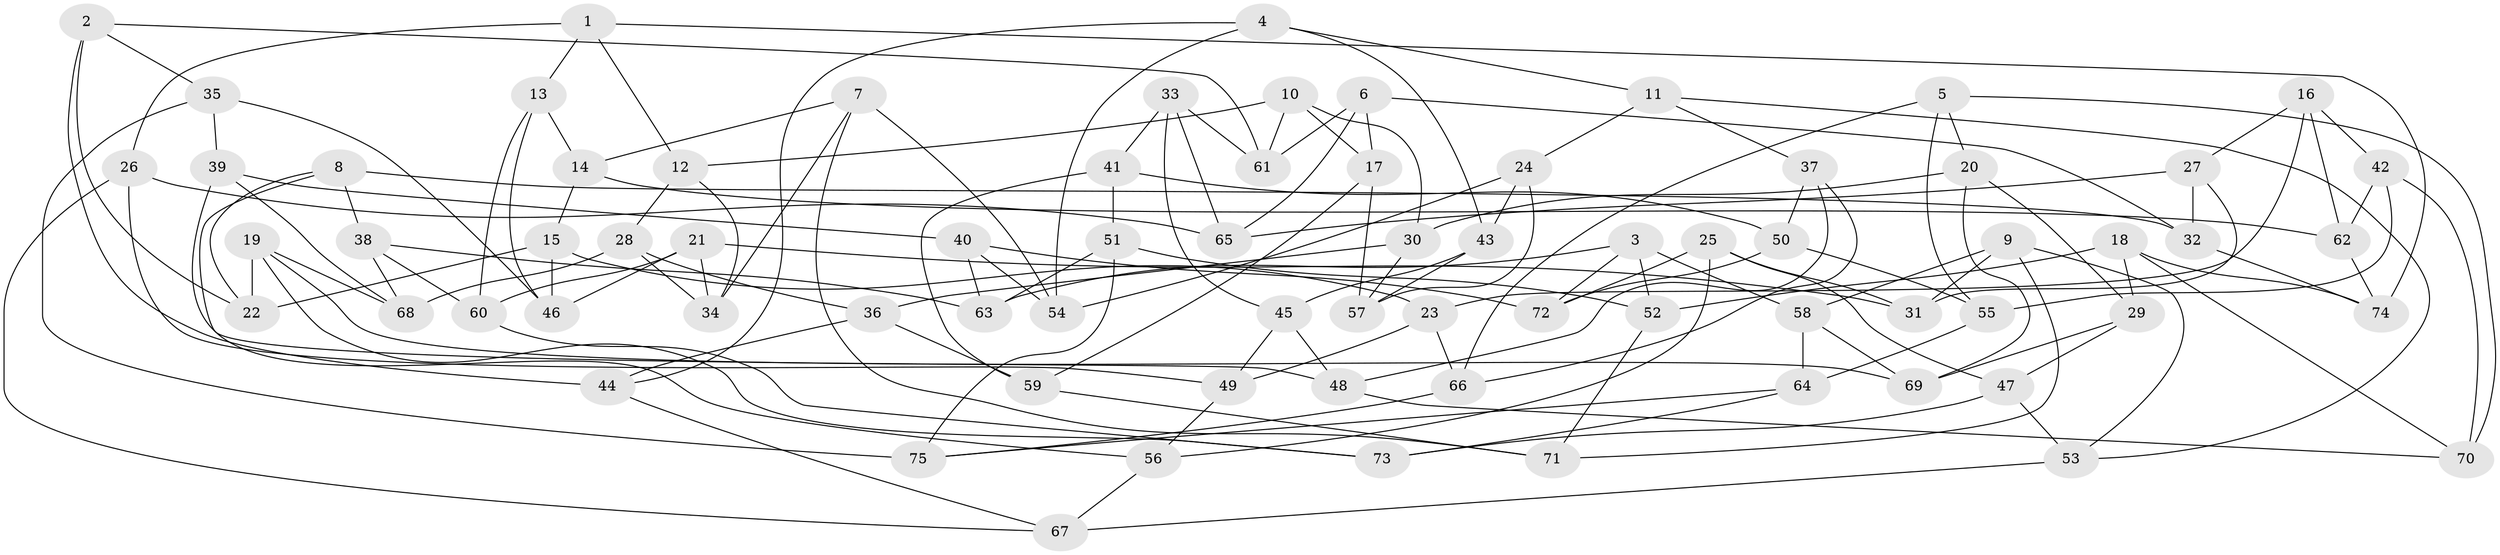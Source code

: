 // coarse degree distribution, {6: 0.2972972972972973, 8: 0.05405405405405406, 4: 0.40540540540540543, 7: 0.05405405405405406, 3: 0.05405405405405406, 5: 0.02702702702702703, 14: 0.02702702702702703, 11: 0.02702702702702703, 12: 0.02702702702702703, 10: 0.02702702702702703}
// Generated by graph-tools (version 1.1) at 2025/20/03/04/25 18:20:47]
// undirected, 75 vertices, 150 edges
graph export_dot {
graph [start="1"]
  node [color=gray90,style=filled];
  1;
  2;
  3;
  4;
  5;
  6;
  7;
  8;
  9;
  10;
  11;
  12;
  13;
  14;
  15;
  16;
  17;
  18;
  19;
  20;
  21;
  22;
  23;
  24;
  25;
  26;
  27;
  28;
  29;
  30;
  31;
  32;
  33;
  34;
  35;
  36;
  37;
  38;
  39;
  40;
  41;
  42;
  43;
  44;
  45;
  46;
  47;
  48;
  49;
  50;
  51;
  52;
  53;
  54;
  55;
  56;
  57;
  58;
  59;
  60;
  61;
  62;
  63;
  64;
  65;
  66;
  67;
  68;
  69;
  70;
  71;
  72;
  73;
  74;
  75;
  1 -- 74;
  1 -- 13;
  1 -- 26;
  1 -- 12;
  2 -- 22;
  2 -- 61;
  2 -- 44;
  2 -- 35;
  3 -- 58;
  3 -- 52;
  3 -- 63;
  3 -- 72;
  4 -- 43;
  4 -- 11;
  4 -- 54;
  4 -- 44;
  5 -- 55;
  5 -- 66;
  5 -- 20;
  5 -- 70;
  6 -- 61;
  6 -- 17;
  6 -- 65;
  6 -- 32;
  7 -- 54;
  7 -- 14;
  7 -- 71;
  7 -- 34;
  8 -- 22;
  8 -- 38;
  8 -- 32;
  8 -- 56;
  9 -- 71;
  9 -- 53;
  9 -- 31;
  9 -- 58;
  10 -- 17;
  10 -- 30;
  10 -- 61;
  10 -- 12;
  11 -- 37;
  11 -- 24;
  11 -- 53;
  12 -- 34;
  12 -- 28;
  13 -- 14;
  13 -- 46;
  13 -- 60;
  14 -- 62;
  14 -- 15;
  15 -- 22;
  15 -- 46;
  15 -- 23;
  16 -- 62;
  16 -- 23;
  16 -- 27;
  16 -- 42;
  17 -- 57;
  17 -- 59;
  18 -- 74;
  18 -- 29;
  18 -- 70;
  18 -- 52;
  19 -- 73;
  19 -- 22;
  19 -- 69;
  19 -- 68;
  20 -- 30;
  20 -- 69;
  20 -- 29;
  21 -- 46;
  21 -- 31;
  21 -- 34;
  21 -- 60;
  23 -- 49;
  23 -- 66;
  24 -- 54;
  24 -- 57;
  24 -- 43;
  25 -- 31;
  25 -- 47;
  25 -- 56;
  25 -- 72;
  26 -- 49;
  26 -- 65;
  26 -- 67;
  27 -- 31;
  27 -- 65;
  27 -- 32;
  28 -- 34;
  28 -- 68;
  28 -- 36;
  29 -- 69;
  29 -- 47;
  30 -- 57;
  30 -- 36;
  32 -- 74;
  33 -- 65;
  33 -- 41;
  33 -- 45;
  33 -- 61;
  35 -- 39;
  35 -- 75;
  35 -- 46;
  36 -- 59;
  36 -- 44;
  37 -- 50;
  37 -- 48;
  37 -- 66;
  38 -- 63;
  38 -- 68;
  38 -- 60;
  39 -- 40;
  39 -- 68;
  39 -- 48;
  40 -- 54;
  40 -- 63;
  40 -- 72;
  41 -- 59;
  41 -- 50;
  41 -- 51;
  42 -- 55;
  42 -- 70;
  42 -- 62;
  43 -- 45;
  43 -- 57;
  44 -- 67;
  45 -- 48;
  45 -- 49;
  47 -- 53;
  47 -- 73;
  48 -- 70;
  49 -- 56;
  50 -- 55;
  50 -- 72;
  51 -- 52;
  51 -- 75;
  51 -- 63;
  52 -- 71;
  53 -- 67;
  55 -- 64;
  56 -- 67;
  58 -- 64;
  58 -- 69;
  59 -- 71;
  60 -- 73;
  62 -- 74;
  64 -- 75;
  64 -- 73;
  66 -- 75;
}
